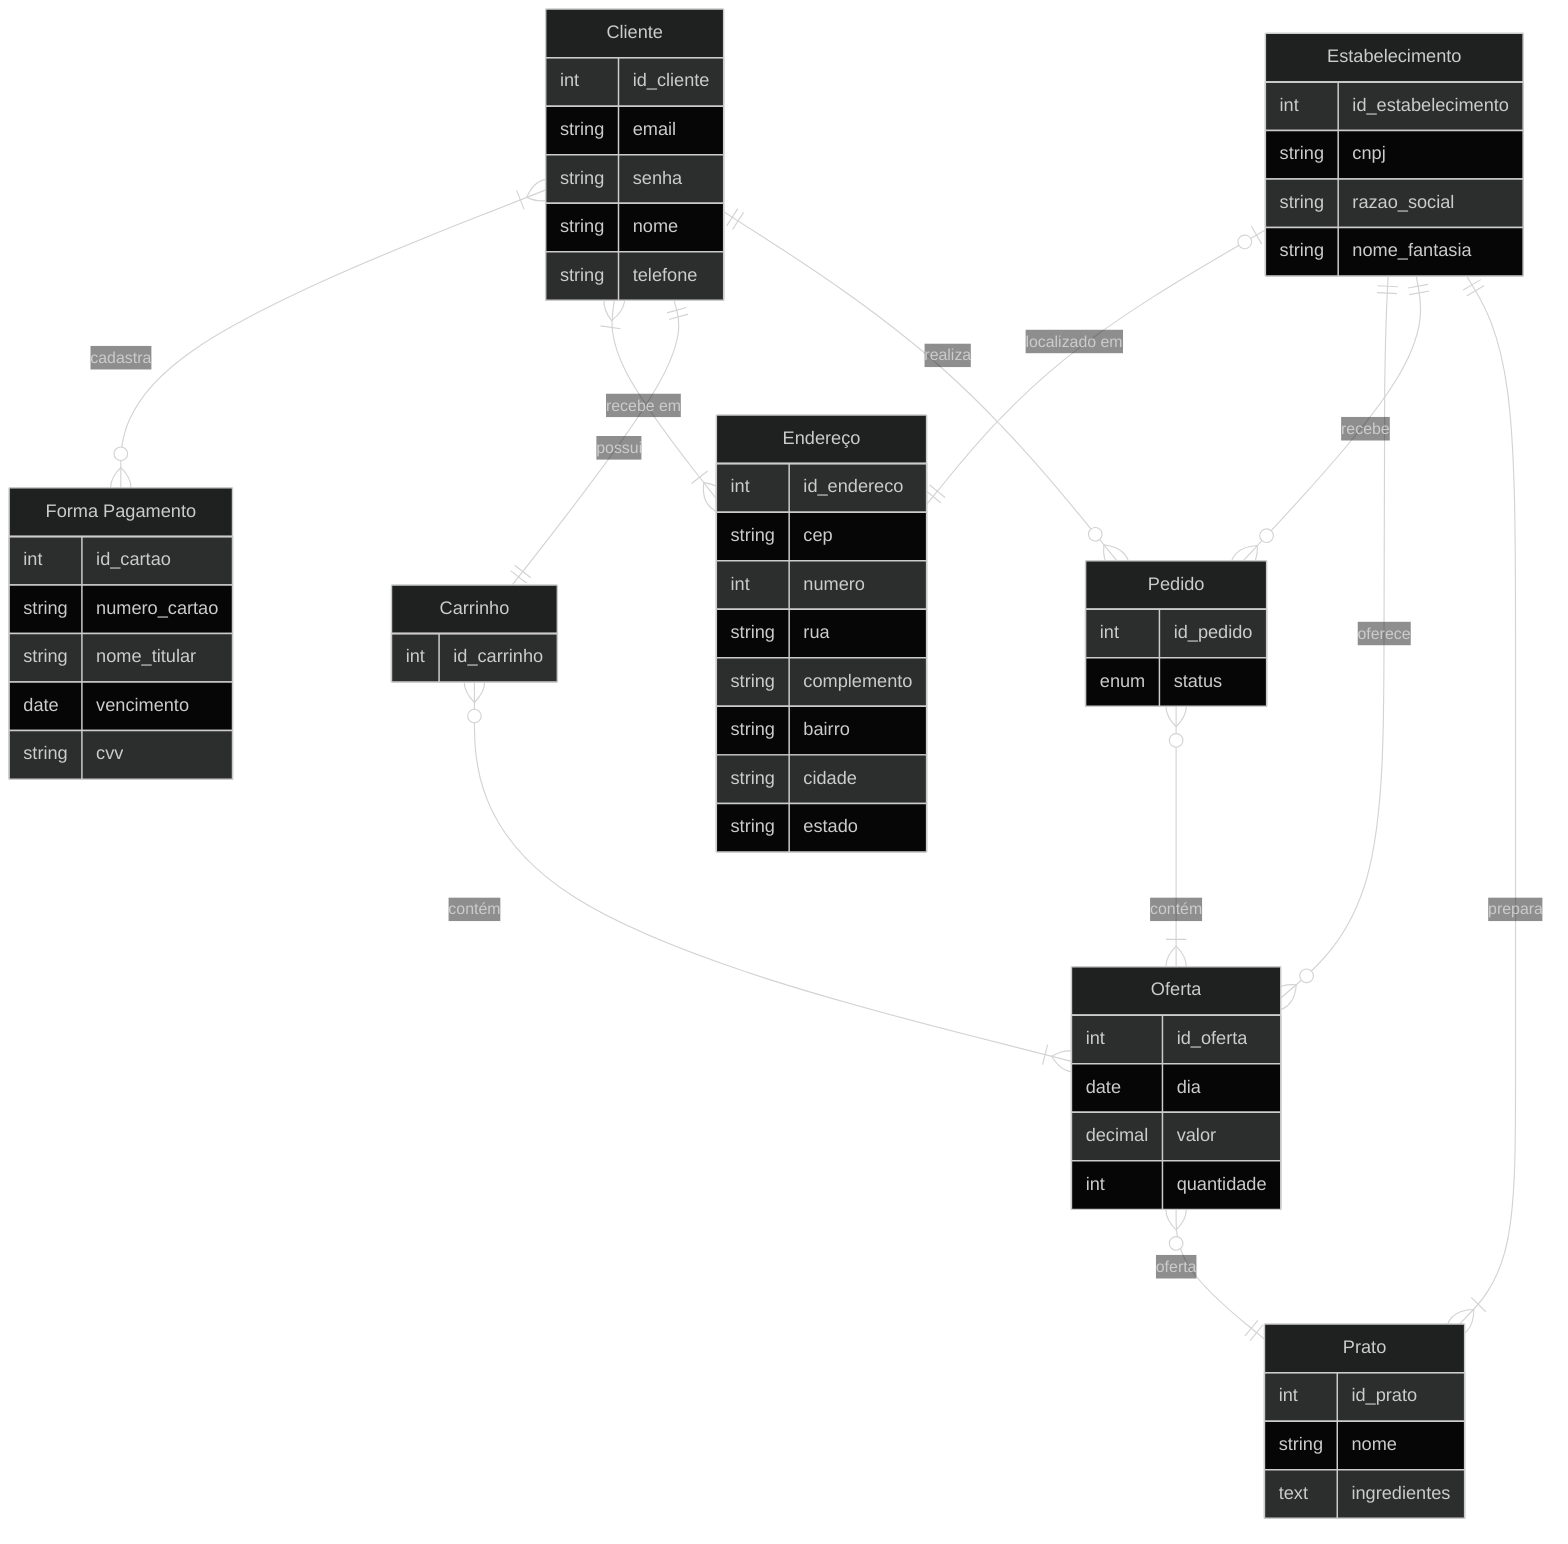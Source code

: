 ---
config:
  theme: dark
---
erDiagram
  Cliente {
    int id_cliente
    string email
    string senha
    string nome
    string telefone
  }

  Forma_Pagamento["Forma Pagamento"]  {
    int id_cartao
    string numero_cartao
    string nome_titular
    date vencimento
    string cvv
  }

  Estabelecimento {
    int id_estabelecimento
    string cnpj
    string razao_social
    string nome_fantasia
  }

  Endereco["Endereço"] {
    int id_endereco
    string cep
    int numero
    string rua
    string complemento
    string bairro
    string cidade
    string estado
  }

  Prato {
    int id_prato
    string nome
    text ingredientes
  }

  Pedido {
    int id_pedido
    enum status
  }

  Oferta {
    int id_oferta
    date dia
    decimal valor
    int quantidade
  }

  Carrinho {
    int id_carrinho
  }

  Cliente }|--o{ Forma_Pagamento : cadastra
  Estabelecimento |o--|| Endereco : "localizado em"
  Cliente }|--|{ Endereco : "recebe em"
  Estabelecimento ||--o{ Oferta : oferece
  Oferta }o--|| Prato : oferta
  Pedido }o--|{ Oferta : "contém"
  Carrinho }o--|{ Oferta : "contém"
  Cliente ||--|| Carrinho : possui
  Cliente ||--o{ Pedido : realiza
  Estabelecimento ||--o{ Pedido : recebe
  Estabelecimento ||--|{ Prato : prepara